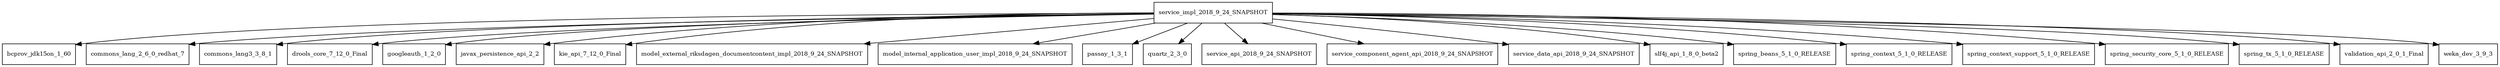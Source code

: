 digraph service_impl_2018_9_24_SNAPSHOT_dependencies {
  node [shape = box, fontsize=10.0];
  service_impl_2018_9_24_SNAPSHOT -> bcprov_jdk15on_1_60;
  service_impl_2018_9_24_SNAPSHOT -> commons_lang_2_6_0_redhat_7;
  service_impl_2018_9_24_SNAPSHOT -> commons_lang3_3_8_1;
  service_impl_2018_9_24_SNAPSHOT -> drools_core_7_12_0_Final;
  service_impl_2018_9_24_SNAPSHOT -> googleauth_1_2_0;
  service_impl_2018_9_24_SNAPSHOT -> javax_persistence_api_2_2;
  service_impl_2018_9_24_SNAPSHOT -> kie_api_7_12_0_Final;
  service_impl_2018_9_24_SNAPSHOT -> model_external_riksdagen_documentcontent_impl_2018_9_24_SNAPSHOT;
  service_impl_2018_9_24_SNAPSHOT -> model_internal_application_user_impl_2018_9_24_SNAPSHOT;
  service_impl_2018_9_24_SNAPSHOT -> passay_1_3_1;
  service_impl_2018_9_24_SNAPSHOT -> quartz_2_3_0;
  service_impl_2018_9_24_SNAPSHOT -> service_api_2018_9_24_SNAPSHOT;
  service_impl_2018_9_24_SNAPSHOT -> service_component_agent_api_2018_9_24_SNAPSHOT;
  service_impl_2018_9_24_SNAPSHOT -> service_data_api_2018_9_24_SNAPSHOT;
  service_impl_2018_9_24_SNAPSHOT -> slf4j_api_1_8_0_beta2;
  service_impl_2018_9_24_SNAPSHOT -> spring_beans_5_1_0_RELEASE;
  service_impl_2018_9_24_SNAPSHOT -> spring_context_5_1_0_RELEASE;
  service_impl_2018_9_24_SNAPSHOT -> spring_context_support_5_1_0_RELEASE;
  service_impl_2018_9_24_SNAPSHOT -> spring_security_core_5_1_0_RELEASE;
  service_impl_2018_9_24_SNAPSHOT -> spring_tx_5_1_0_RELEASE;
  service_impl_2018_9_24_SNAPSHOT -> validation_api_2_0_1_Final;
  service_impl_2018_9_24_SNAPSHOT -> weka_dev_3_9_3;
}

